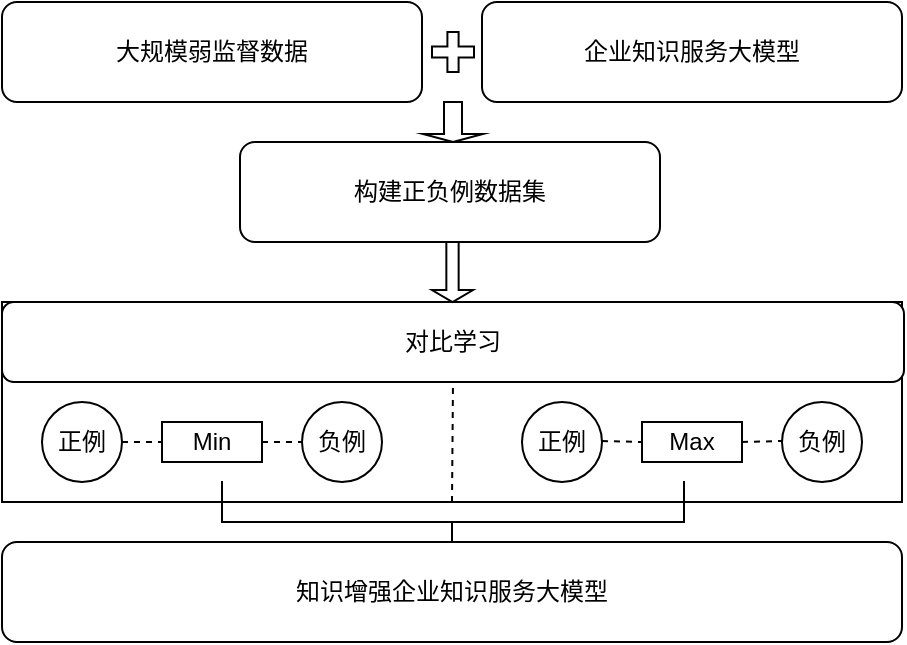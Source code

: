 <mxfile version="22.1.0" type="github">
  <diagram name="第 1 页" id="IaBgkAcIGiignJxmme_n">
    <mxGraphModel dx="1050" dy="597" grid="1" gridSize="10" guides="1" tooltips="1" connect="1" arrows="1" fold="1" page="1" pageScale="1" pageWidth="827" pageHeight="1169" math="0" shadow="0">
      <root>
        <mxCell id="0" />
        <mxCell id="1" parent="0" />
        <mxCell id="1wpxAVm12Qnzw_6S-8gK-2" value="大规模弱监督数据" style="rounded=1;whiteSpace=wrap;html=1;" vertex="1" parent="1">
          <mxGeometry x="190" y="360" width="210" height="50" as="geometry" />
        </mxCell>
        <mxCell id="1wpxAVm12Qnzw_6S-8gK-4" value="企业知识服务大模型" style="rounded=1;whiteSpace=wrap;html=1;" vertex="1" parent="1">
          <mxGeometry x="430" y="360" width="210" height="50" as="geometry" />
        </mxCell>
        <mxCell id="1wpxAVm12Qnzw_6S-8gK-5" value="构建正负例数据集" style="rounded=1;whiteSpace=wrap;html=1;" vertex="1" parent="1">
          <mxGeometry x="309" y="430" width="210" height="50" as="geometry" />
        </mxCell>
        <mxCell id="1wpxAVm12Qnzw_6S-8gK-6" value="" style="rounded=0;whiteSpace=wrap;html=1;" vertex="1" parent="1">
          <mxGeometry x="190" y="510" width="450" height="100" as="geometry" />
        </mxCell>
        <mxCell id="1wpxAVm12Qnzw_6S-8gK-7" value="知识增强企业知识服务大模型" style="rounded=1;whiteSpace=wrap;html=1;" vertex="1" parent="1">
          <mxGeometry x="190" y="630" width="450" height="50" as="geometry" />
        </mxCell>
        <mxCell id="1wpxAVm12Qnzw_6S-8gK-8" value="对比学习" style="rounded=1;whiteSpace=wrap;html=1;" vertex="1" parent="1">
          <mxGeometry x="190" y="510" width="451" height="40" as="geometry" />
        </mxCell>
        <mxCell id="1wpxAVm12Qnzw_6S-8gK-10" value="" style="endArrow=none;dashed=1;html=1;rounded=0;entryX=0.5;entryY=1;entryDx=0;entryDy=0;exitX=0.5;exitY=1;exitDx=0;exitDy=0;" edge="1" parent="1" source="1wpxAVm12Qnzw_6S-8gK-6" target="1wpxAVm12Qnzw_6S-8gK-8">
          <mxGeometry width="50" height="50" relative="1" as="geometry">
            <mxPoint x="390" y="610" as="sourcePoint" />
            <mxPoint x="440" y="560" as="targetPoint" />
          </mxGeometry>
        </mxCell>
        <mxCell id="1wpxAVm12Qnzw_6S-8gK-11" value="正例" style="ellipse;whiteSpace=wrap;html=1;aspect=fixed;" vertex="1" parent="1">
          <mxGeometry x="210" y="560" width="40" height="40" as="geometry" />
        </mxCell>
        <mxCell id="1wpxAVm12Qnzw_6S-8gK-12" value="负例" style="ellipse;whiteSpace=wrap;html=1;aspect=fixed;" vertex="1" parent="1">
          <mxGeometry x="340" y="560" width="40" height="40" as="geometry" />
        </mxCell>
        <mxCell id="1wpxAVm12Qnzw_6S-8gK-13" value="正例" style="ellipse;whiteSpace=wrap;html=1;aspect=fixed;" vertex="1" parent="1">
          <mxGeometry x="450" y="560" width="40" height="40" as="geometry" />
        </mxCell>
        <mxCell id="1wpxAVm12Qnzw_6S-8gK-14" value="负例" style="ellipse;whiteSpace=wrap;html=1;aspect=fixed;" vertex="1" parent="1">
          <mxGeometry x="580" y="560" width="40" height="40" as="geometry" />
        </mxCell>
        <mxCell id="1wpxAVm12Qnzw_6S-8gK-15" value="" style="endArrow=none;dashed=1;html=1;rounded=0;entryX=0;entryY=0.5;entryDx=0;entryDy=0;exitX=1;exitY=0.5;exitDx=0;exitDy=0;" edge="1" parent="1" source="1wpxAVm12Qnzw_6S-8gK-17" target="1wpxAVm12Qnzw_6S-8gK-12">
          <mxGeometry width="50" height="50" relative="1" as="geometry">
            <mxPoint x="270" y="600" as="sourcePoint" />
            <mxPoint x="320" y="550" as="targetPoint" />
          </mxGeometry>
        </mxCell>
        <mxCell id="1wpxAVm12Qnzw_6S-8gK-16" value="" style="endArrow=none;dashed=1;html=1;rounded=0;entryX=0;entryY=0.5;entryDx=0;entryDy=0;exitX=1;exitY=0.5;exitDx=0;exitDy=0;" edge="1" parent="1" source="1wpxAVm12Qnzw_6S-8gK-19">
          <mxGeometry width="50" height="50" relative="1" as="geometry">
            <mxPoint x="490" y="579.5" as="sourcePoint" />
            <mxPoint x="580" y="579.5" as="targetPoint" />
          </mxGeometry>
        </mxCell>
        <mxCell id="1wpxAVm12Qnzw_6S-8gK-18" value="" style="endArrow=none;dashed=1;html=1;rounded=0;entryX=0;entryY=0.5;entryDx=0;entryDy=0;exitX=1;exitY=0.5;exitDx=0;exitDy=0;" edge="1" parent="1" source="1wpxAVm12Qnzw_6S-8gK-11" target="1wpxAVm12Qnzw_6S-8gK-17">
          <mxGeometry width="50" height="50" relative="1" as="geometry">
            <mxPoint x="250" y="580" as="sourcePoint" />
            <mxPoint x="340" y="580" as="targetPoint" />
          </mxGeometry>
        </mxCell>
        <mxCell id="1wpxAVm12Qnzw_6S-8gK-17" value="Min" style="rounded=0;whiteSpace=wrap;html=1;" vertex="1" parent="1">
          <mxGeometry x="270" y="570" width="50" height="20" as="geometry" />
        </mxCell>
        <mxCell id="1wpxAVm12Qnzw_6S-8gK-20" value="" style="endArrow=none;dashed=1;html=1;rounded=0;entryX=0;entryY=0.5;entryDx=0;entryDy=0;exitX=1;exitY=0.5;exitDx=0;exitDy=0;" edge="1" parent="1" target="1wpxAVm12Qnzw_6S-8gK-19">
          <mxGeometry width="50" height="50" relative="1" as="geometry">
            <mxPoint x="490" y="579.5" as="sourcePoint" />
            <mxPoint x="580" y="579.5" as="targetPoint" />
          </mxGeometry>
        </mxCell>
        <mxCell id="1wpxAVm12Qnzw_6S-8gK-19" value="Max" style="rounded=0;whiteSpace=wrap;html=1;" vertex="1" parent="1">
          <mxGeometry x="510" y="570" width="50" height="20" as="geometry" />
        </mxCell>
        <mxCell id="1wpxAVm12Qnzw_6S-8gK-22" value="" style="shape=partialRectangle;whiteSpace=wrap;html=1;bottom=1;right=1;left=1;top=0;fillColor=none;routingCenterX=-0.5;" vertex="1" parent="1">
          <mxGeometry x="300" y="600" width="231" height="20" as="geometry" />
        </mxCell>
        <mxCell id="1wpxAVm12Qnzw_6S-8gK-24" value="" style="endArrow=none;html=1;rounded=0;exitX=0.5;exitY=0;exitDx=0;exitDy=0;" edge="1" parent="1" source="1wpxAVm12Qnzw_6S-8gK-7">
          <mxGeometry width="50" height="50" relative="1" as="geometry">
            <mxPoint x="390" y="420" as="sourcePoint" />
            <mxPoint x="415" y="620" as="targetPoint" />
          </mxGeometry>
        </mxCell>
        <mxCell id="1wpxAVm12Qnzw_6S-8gK-27" value="" style="shape=cross;whiteSpace=wrap;html=1;size=0.28;" vertex="1" parent="1">
          <mxGeometry x="405" y="375" width="21" height="20" as="geometry" />
        </mxCell>
        <mxCell id="1wpxAVm12Qnzw_6S-8gK-28" value="" style="shape=singleArrow;direction=south;whiteSpace=wrap;html=1;" vertex="1" parent="1">
          <mxGeometry x="400.5" y="410" width="30" height="20" as="geometry" />
        </mxCell>
        <mxCell id="1wpxAVm12Qnzw_6S-8gK-31" value="" style="shape=singleArrow;direction=south;whiteSpace=wrap;html=1;" vertex="1" parent="1">
          <mxGeometry x="405" y="480" width="20.5" height="30" as="geometry" />
        </mxCell>
      </root>
    </mxGraphModel>
  </diagram>
</mxfile>
